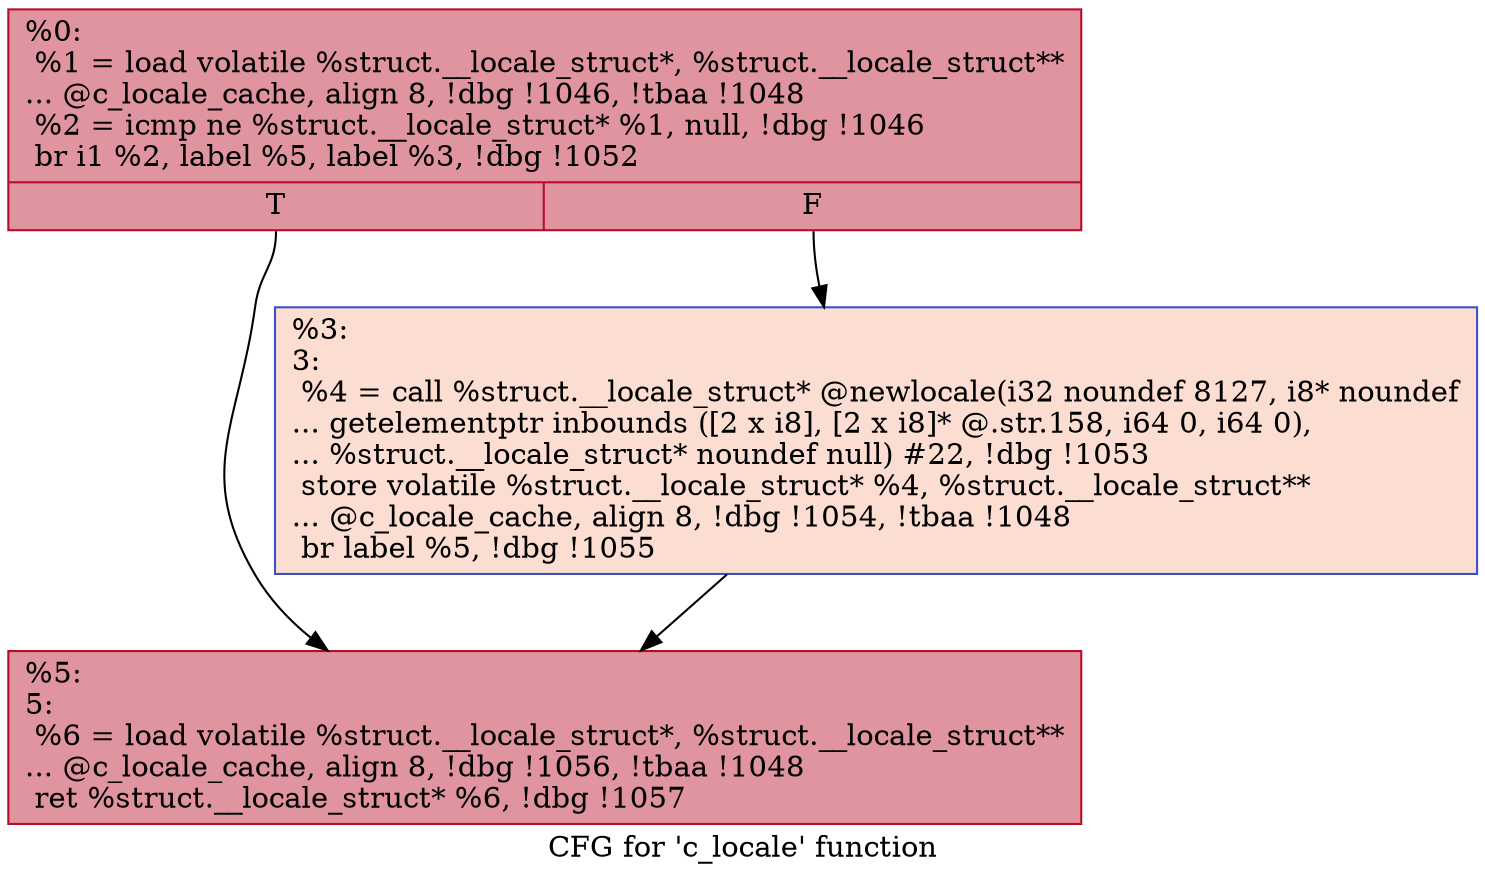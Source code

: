 digraph "CFG for 'c_locale' function" {
	label="CFG for 'c_locale' function";

	Node0x1b42930 [shape=record,color="#b70d28ff", style=filled, fillcolor="#b70d2870",label="{%0:\l  %1 = load volatile %struct.__locale_struct*, %struct.__locale_struct**\l... @c_locale_cache, align 8, !dbg !1046, !tbaa !1048\l  %2 = icmp ne %struct.__locale_struct* %1, null, !dbg !1046\l  br i1 %2, label %5, label %3, !dbg !1052\l|{<s0>T|<s1>F}}"];
	Node0x1b42930:s0 -> Node0x1b429d0;
	Node0x1b42930:s1 -> Node0x1b42980;
	Node0x1b42980 [shape=record,color="#3d50c3ff", style=filled, fillcolor="#f7b39670",label="{%3:\l3:                                                \l  %4 = call %struct.__locale_struct* @newlocale(i32 noundef 8127, i8* noundef\l... getelementptr inbounds ([2 x i8], [2 x i8]* @.str.158, i64 0, i64 0),\l... %struct.__locale_struct* noundef null) #22, !dbg !1053\l  store volatile %struct.__locale_struct* %4, %struct.__locale_struct**\l... @c_locale_cache, align 8, !dbg !1054, !tbaa !1048\l  br label %5, !dbg !1055\l}"];
	Node0x1b42980 -> Node0x1b429d0;
	Node0x1b429d0 [shape=record,color="#b70d28ff", style=filled, fillcolor="#b70d2870",label="{%5:\l5:                                                \l  %6 = load volatile %struct.__locale_struct*, %struct.__locale_struct**\l... @c_locale_cache, align 8, !dbg !1056, !tbaa !1048\l  ret %struct.__locale_struct* %6, !dbg !1057\l}"];
}
